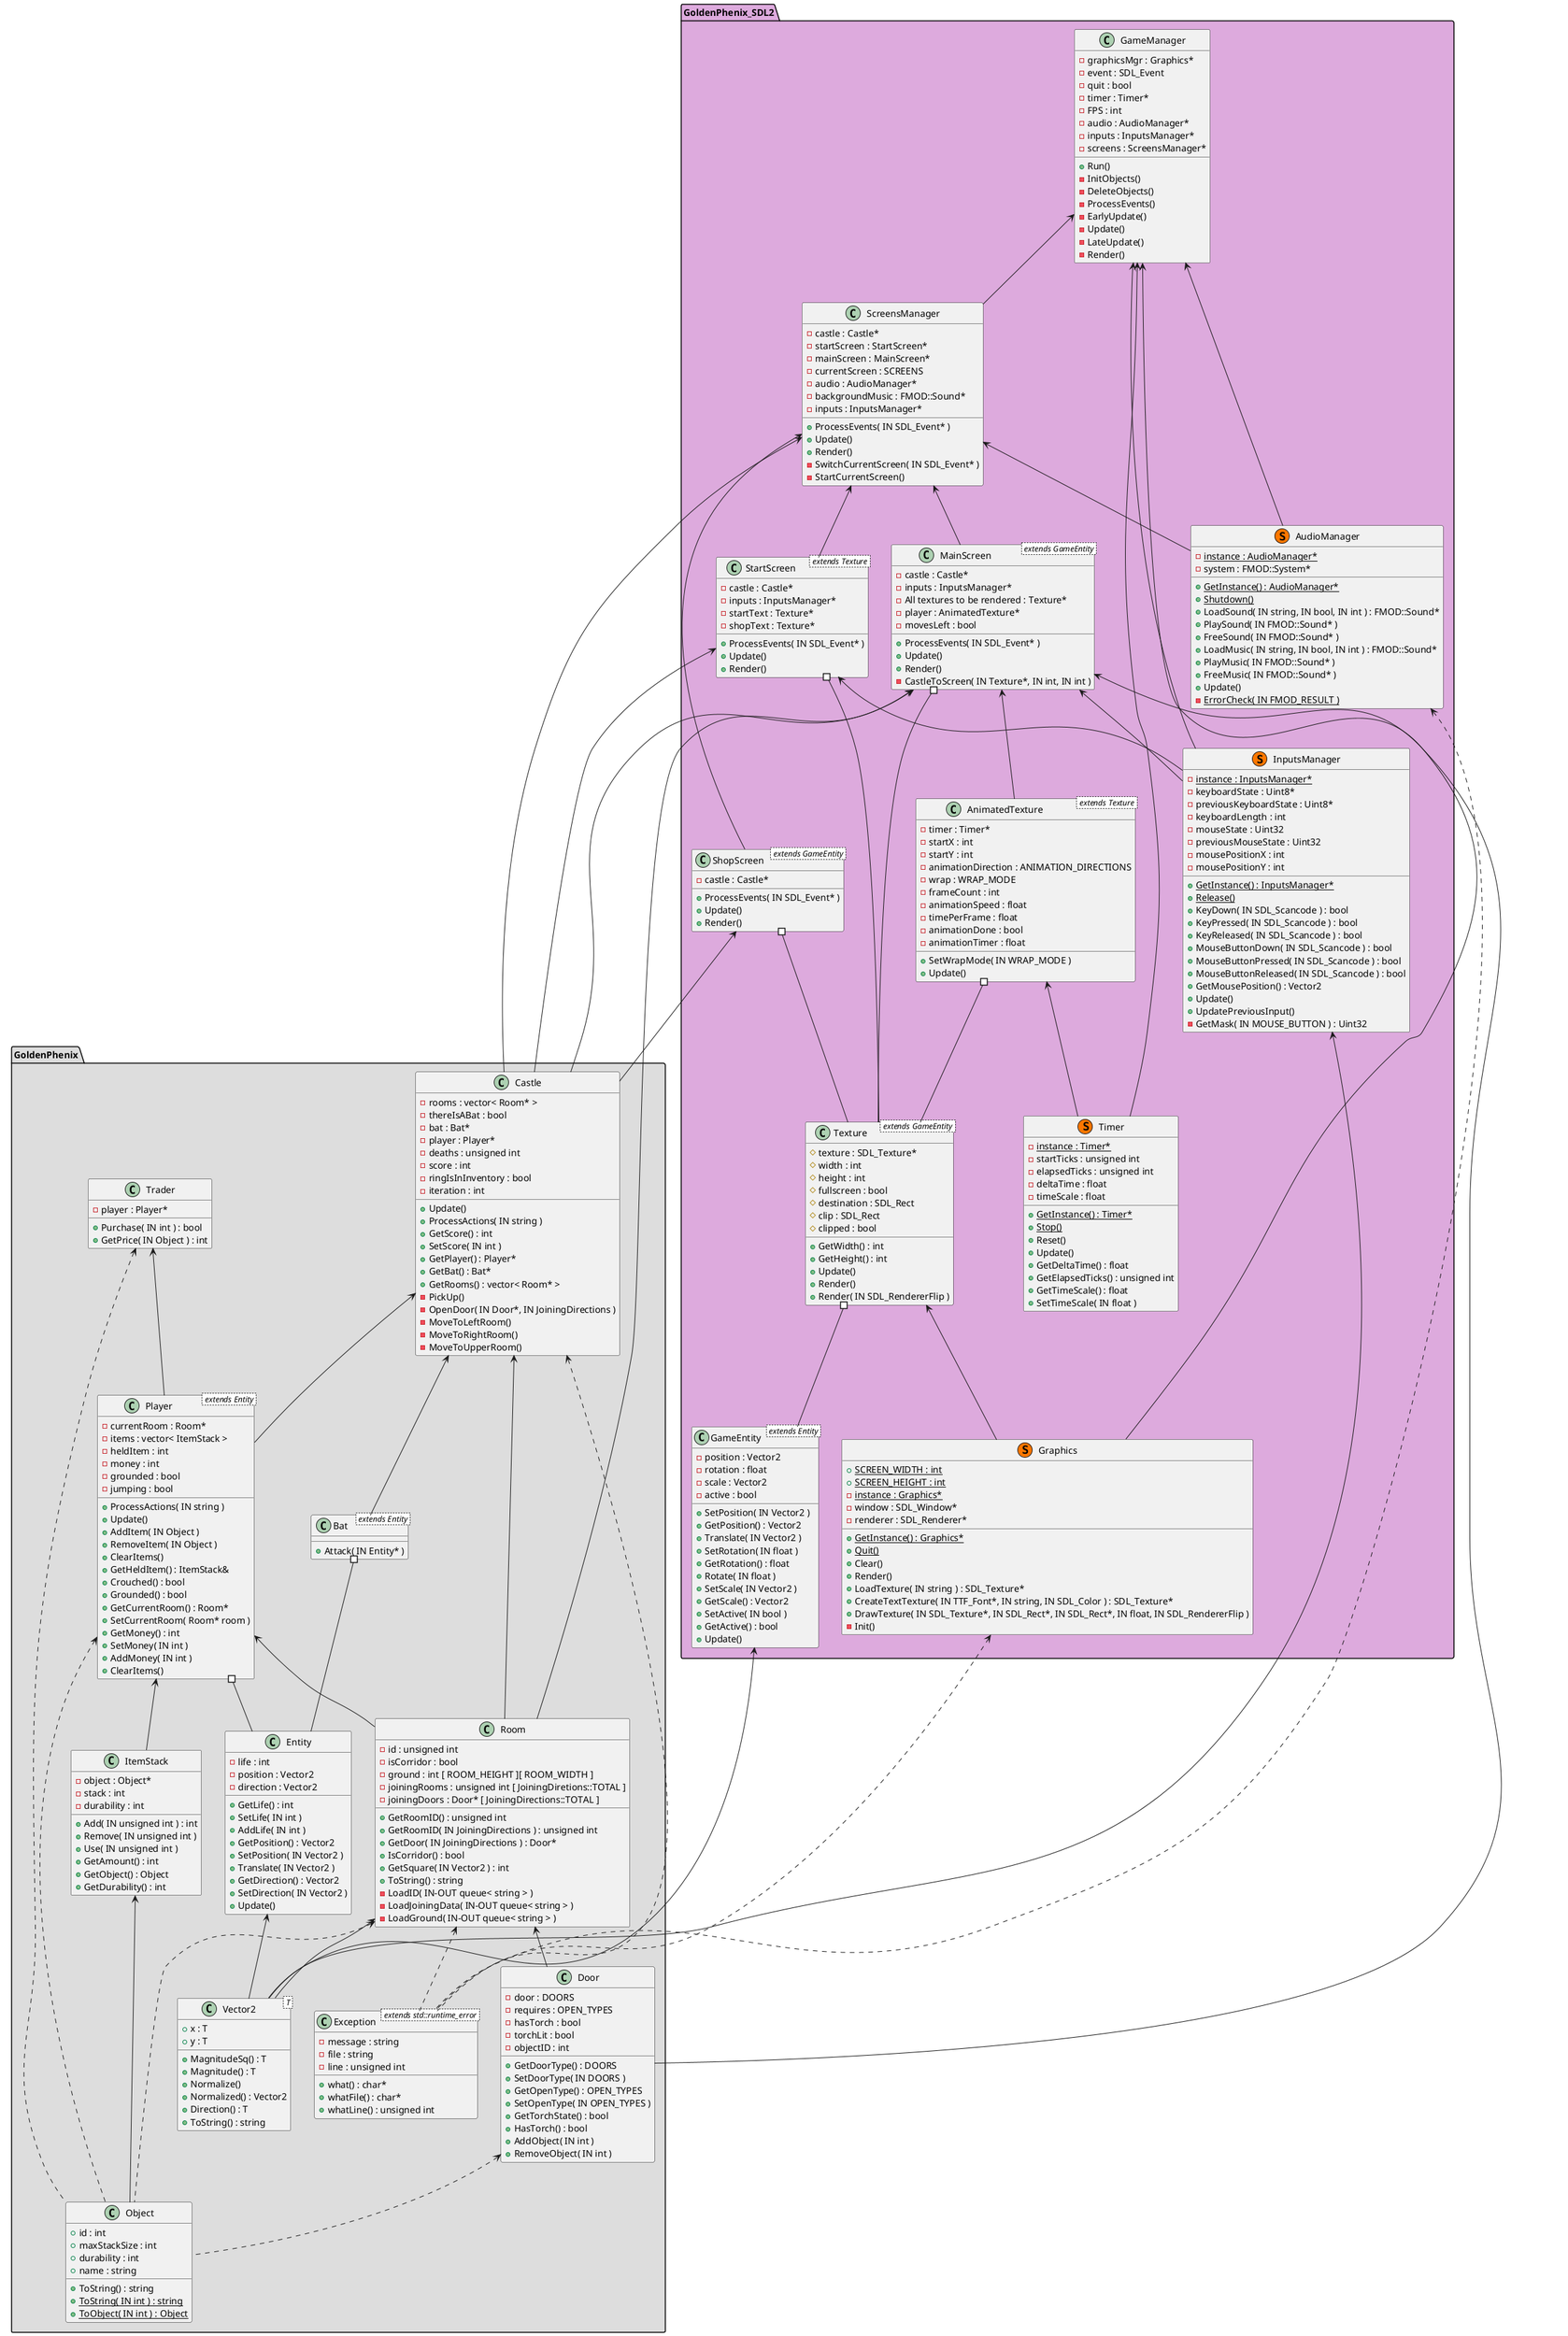 @startuml

package GoldenPhenix #DDDDDD
{
    Castle <-- Room
    Castle <-- Player
    Castle <-- Bat
    Castle <.. Exception

    Door <.. Object

    ItemStack <-- Object

    Room <-- Door
    Room <.. Object
    Room <.. Exception
    Room <-- Vector2

    Trader <-- Player
    Trader <.. Object

    Player #-- Entity
    Player <-- ItemStack
    Player <-- Room
    Player <.. Object

    Bat #-- Entity

    Entity <-- Vector2

    class Castle
    {
        - rooms : vector< Room* >
        - thereIsABat : bool
        - bat : Bat*
        - player : Player*
        - deaths : unsigned int
        - score : int
        - ringIsInInventory : bool
        - iteration : int

        + Update()
        + ProcessActions( IN string )
        + GetScore() : int
        + SetScore( IN int )
        + GetPlayer() : Player*
        + GetBat() : Bat*
        + GetRooms() : vector< Room* >
        - PickUp()
        - OpenDoor( IN Door*, IN JoiningDirections )
        - MoveToLeftRoom()
        - MoveToRightRoom()
        - MoveToUpperRoom()
    }

    class Room
    {
        - id : unsigned int
        - isCorridor : bool
        - ground : int [ ROOM_HEIGHT ][ ROOM_WIDTH ]
        - joiningRooms : unsigned int [ JoiningDiretions::TOTAL ]
        - joiningDoors : Door* [ JoiningDirections::TOTAL ]

        + GetRoomID() : unsigned int
        + GetRoomID( IN JoiningDirections ) : unsigned int
        + GetDoor( IN JoiningDirections ) : Door*
        + IsCorridor() : bool
        + GetSquare( IN Vector2 ) : int
        + ToString() : string
        - LoadID( IN-OUT queue< string > )
        - LoadJoiningData( IN-OUT queue< string > )
        - LoadGround( IN-OUT queue< string > )
    }

    class Player < extends Entity >
    {
        - currentRoom : Room*
        - items : vector< ItemStack >
        - heldItem : int
        - money : int
        - grounded : bool
        - jumping : bool

        + ProcessActions( IN string )
        + Update()
        + AddItem( IN Object )
        + RemoveItem( IN Object )
        + ClearItems()
        + GetHeldItem() : ItemStack&
        + Crouched() : bool
        + Grounded() : bool
        + GetCurrentRoom() : Room*
        + SetCurrentRoom( Room* room )
        + GetMoney() : int
        + SetMoney( IN int )
        + AddMoney( IN int )
        + ClearItems()
    }

    class Bat < extends Entity >
    {
        + Attack( IN Entity* )
    }

    class Door
    {
        - door : DOORS
        - requires : OPEN_TYPES
        - hasTorch : bool
        - torchLit : bool
        - objectID : int

        + GetDoorType() : DOORS
        + SetDoorType( IN DOORS )
        + GetOpenType() : OPEN_TYPES
        + SetOpenType( IN OPEN_TYPES )
        + GetTorchState() : bool
        + HasTorch() : bool
        + AddObject( IN int )
        + RemoveObject( IN int )
    }

    class ItemStack
    {
        - object : Object*
        - stack : int
        - durability : int

        + Add( IN unsigned int ) : int
        + Remove( IN unsigned int )
        + Use( IN unsigned int )
        + GetAmount() : int
        + GetObject() : Object
        + GetDurability() : int
    }

    class Object
    {
        + id : int
        + maxStackSize : int
        + durability : int
        + name : string

        + ToString() : string
        + {static} ToString( IN int ) : string
        + {static} ToObject( IN int ) : Object
    }

    class Entity
    {
        - life : int
        - position : Vector2
        - direction : Vector2

        + GetLife() : int
        + SetLife( IN int )
        + AddLife( IN int )
        + GetPosition() : Vector2
        + SetPosition( IN Vector2 )
        + Translate( IN Vector2 )
        + GetDirection() : Vector2
        + SetDirection( IN Vector2 )
        + Update()
    }

    class Exception< extends std::runtime_error >
    {
        - message : string
        - file : string
        - line : unsigned int

        + what() : char*
        + whatFile() : char*
        + whatLine() : unsigned int
    }

    class Vector2< T >
    {
        + x : T
        + y : T

        + MagnitudeSq() : T
        + Magnitude() : T
        + Normalize()
        + Normalized() : Vector2
        + Direction() : T
        + ToString() : string
    }

    class Trader
    {
        - player : Player*

        + Purchase( IN int ) : bool
        + GetPrice( IN Object ) : int
    }
}

package "GoldenPhenix_SDL2" #DDAADD
{
    Graphics <.. Exception

    GameManager <-- ScreensManager
    GameManager <-- Graphics
    GameManager <-- Timer
    GameManager <-- AudioManager
    GameManager <-- InputsManager

    InputsManager <-- Vector2

    AudioManager <.. Exception

    MainScreen <-- Castle
    MainScreen #-- Texture
    MainScreen <-- AnimatedTexture
    MainScreen <-- InputsManager
    MainScreen <-- Room
    MainScreen <-- Door

    ShopScreen #-- Texture
    ShopScreen <-- Castle

    StartScreen #-- Texture
    StartScreen <-- Castle
    StartScreen <-- InputsManager

    ScreensManager <-- MainScreen
    ScreensManager <-- ShopScreen
    ScreensManager <-- StartScreen
    ScreensManager <-- AudioManager
    ScreensManager <-- Castle

    AnimatedTexture <-- Timer
    AnimatedTexture #-- Texture

    Texture #-- GameEntity
    Texture <-- Graphics

    GameEntity <-- Vector2


    class Graphics<< (S, #FF7700) >>
    {
        + {static} SCREEN_WIDTH : int
        + {static} SCREEN_HEIGHT : int
        - {static} instance : Graphics*
        - window : SDL_Window*
        - renderer : SDL_Renderer*

        + {static} GetInstance() : Graphics*
        + {static} Quit()
        + Clear()
        + Render()
        + LoadTexture( IN string ) : SDL_Texture*
        + CreateTextTexture( IN TTF_Font*, IN string, IN SDL_Color ) : SDL_Texture*
        + DrawTexture( IN SDL_Texture*, IN SDL_Rect*, IN SDL_Rect*, IN float, IN SDL_RendererFlip )
        - Init()
    }

    class GameManager
    {
        - graphicsMgr : Graphics*
        - event : SDL_Event
        - quit : bool
        - timer : Timer*
        - FPS : int
        - audio : AudioManager*
        - inputs : InputsManager*
        - screens : ScreensManager*

        + Run()
        - InitObjects()
        - DeleteObjects()
        - ProcessEvents()
        - EarlyUpdate()
        - Update()
        - LateUpdate()
        - Render()
    }

    class AudioManager<< (S, #FF7700) >>
    {
        - {static} instance : AudioManager*
        - system : FMOD::System*

        + {static} GetInstance() : AudioManager*
        + {static} Shutdown()
        + LoadSound( IN string, IN bool, IN int ) : FMOD::Sound*
        + PlaySound( IN FMOD::Sound* )
        + FreeSound( IN FMOD::Sound* )
        + LoadMusic( IN string, IN bool, IN int ) : FMOD::Sound*
        + PlayMusic( IN FMOD::Sound* )
        + FreeMusic( IN FMOD::Sound* )
        + Update()
        - {static} ErrorCheck( IN FMOD_RESULT )
    }

    class Timer<< (S, #FF7700) >>
    {
        - {static} instance : Timer*
        - startTicks : unsigned int
        - elapsedTicks : unsigned int
        - deltaTime : float
        - timeScale : float

        + {static} GetInstance() : Timer*
        + {static} Stop()
        + Reset()
        + Update()
        + GetDeltaTime() : float
        + GetElapsedTicks() : unsigned int
        + GetTimeScale() : float
        + SetTimeScale( IN float )
    }

    class MainScreen< extends GameEntity >
    {
        - castle : Castle*
        - inputs : InputsManager*
        - All textures to be rendered : Texture*
        - player : AnimatedTexture*
        - movesLeft : bool

        + ProcessEvents( IN SDL_Event* )
        + Update()
        + Render()
        - CastleToScreen( IN Texture*, IN int, IN int )
    }

    class ScreensManager
    {
        - castle : Castle*
        - startScreen : StartScreen*
        - mainScreen : MainScreen*
        - currentScreen : SCREENS
        - audio : AudioManager*
        - backgroundMusic : FMOD::Sound*
        - inputs : InputsManager*

        + ProcessEvents( IN SDL_Event* )
        + Update()
        + Render()
        - SwitchCurrentScreen( IN SDL_Event* )
        - StartCurrentScreen()
    }

    class ShopScreen< extends GameEntity >
    {
        - castle : Castle*

        + ProcessEvents( IN SDL_Event* )
        + Update()
        + Render()
    }

    class StartScreen< extends Texture >
    {
        - castle : Castle*
        - inputs : InputsManager*
        - startText : Texture*
        - shopText : Texture*

        + ProcessEvents( IN SDL_Event* )
        + Update()
        + Render()
    }

    class AnimatedTexture < extends Texture >
    {
        - timer : Timer*
        - startX : int
        - startY : int
        - animationDirection : ANIMATION_DIRECTIONS
        - wrap : WRAP_MODE
        - frameCount : int
        - animationSpeed : float
        - timePerFrame : float
        - animationDone : bool
        - animationTimer : float

        + SetWrapMode( IN WRAP_MODE )
        + Update()
    }

    class GameEntity < extends Entity >
    {
        - position : Vector2
        - rotation : float
        - scale : Vector2
        - active : bool

        + SetPosition( IN Vector2 )
        + GetPosition() : Vector2
        + Translate( IN Vector2 )
        + SetRotation( IN float )
        + GetRotation() : float
        + Rotate( IN float )
        + SetScale( IN Vector2 )
        + GetScale() : Vector2
        + SetActive( IN bool )
        + GetActive() : bool
        + Update()
    }

    class Texture < extends GameEntity >
    {
        # texture : SDL_Texture*
        # width : int
        # height : int
        # fullscreen : bool
        # destination : SDL_Rect
        # clip : SDL_Rect
        # clipped : bool

        + GetWidth() : int
        + GetHeight() : int
        + Update()
        + Render()
        + Render( IN SDL_RendererFlip )
    }

    class InputsManager<< (S, #FF7700) >>
    {
        - {static} instance : InputsManager*
        - keyboardState : Uint8*
        - previousKeyboardState : Uint8*
        - keyboardLength : int
        - mouseState : Uint32
        - previousMouseState : Uint32
        - mousePositionX : int
        - mousePositionY : int

        + {static} GetInstance() : InputsManager*
        + {static} Release()
        + KeyDown( IN SDL_Scancode ) : bool
        + KeyPressed( IN SDL_Scancode ) : bool
        + KeyReleased( IN SDL_Scancode ) : bool
        + MouseButtonDown( IN SDL_Scancode ) : bool
        + MouseButtonPressed( IN SDL_Scancode ) : bool
        + MouseButtonReleased( IN SDL_Scancode ) : bool
        + GetMousePosition() : Vector2
        + Update()
        + UpdatePreviousInput()
        - GetMask( IN MOUSE_BUTTON ) : Uint32
    }
}

@enduml
